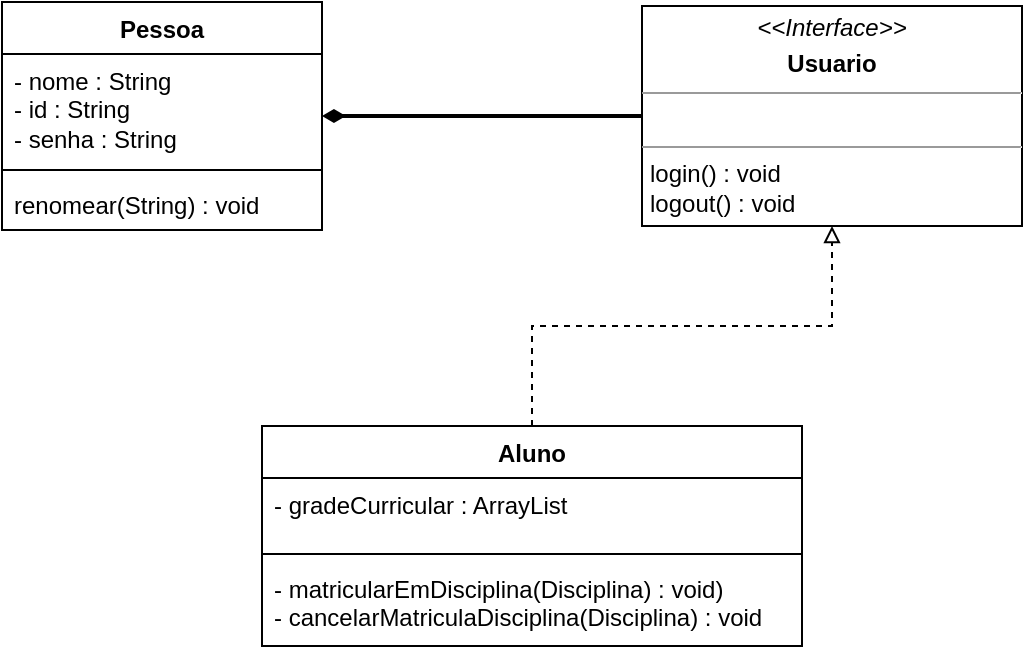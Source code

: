 <mxfile version="21.6.9">
  <diagram name="Page-1" id="8_IFPCRXsBgLcG05UPIM">
    <mxGraphModel dx="1330" dy="1387" grid="1" gridSize="10" guides="1" tooltips="1" connect="1" arrows="1" fold="1" page="1" pageScale="1" pageWidth="850" pageHeight="1100" math="0" shadow="0">
      <root>
        <mxCell id="0" />
        <mxCell id="1" parent="0" />
        <mxCell id="PoIcjcwzjBEKSIvmz-n4-20" style="edgeStyle=orthogonalEdgeStyle;rounded=0;orthogonalLoop=1;jettySize=auto;html=1;endArrow=none;endFill=0;startArrow=diamondThin;startFill=1;strokeWidth=2;" edge="1" parent="1" source="PoIcjcwzjBEKSIvmz-n4-3" target="PoIcjcwzjBEKSIvmz-n4-12">
          <mxGeometry relative="1" as="geometry" />
        </mxCell>
        <mxCell id="PoIcjcwzjBEKSIvmz-n4-3" value="Pessoa" style="swimlane;fontStyle=1;align=center;verticalAlign=top;childLayout=stackLayout;horizontal=1;startSize=26;horizontalStack=0;resizeParent=1;resizeParentMax=0;resizeLast=0;collapsible=1;marginBottom=0;whiteSpace=wrap;html=1;" vertex="1" parent="1">
          <mxGeometry x="170" y="360" width="160" height="114" as="geometry" />
        </mxCell>
        <mxCell id="PoIcjcwzjBEKSIvmz-n4-4" value="- nome : String&lt;br&gt;- id : String &lt;br&gt;- senha : String &lt;br&gt;" style="text;strokeColor=none;fillColor=none;align=left;verticalAlign=top;spacingLeft=4;spacingRight=4;overflow=hidden;rotatable=0;points=[[0,0.5],[1,0.5]];portConstraint=eastwest;whiteSpace=wrap;html=1;" vertex="1" parent="PoIcjcwzjBEKSIvmz-n4-3">
          <mxGeometry y="26" width="160" height="54" as="geometry" />
        </mxCell>
        <mxCell id="PoIcjcwzjBEKSIvmz-n4-5" value="" style="line;strokeWidth=1;fillColor=none;align=left;verticalAlign=middle;spacingTop=-1;spacingLeft=3;spacingRight=3;rotatable=0;labelPosition=right;points=[];portConstraint=eastwest;strokeColor=inherit;" vertex="1" parent="PoIcjcwzjBEKSIvmz-n4-3">
          <mxGeometry y="80" width="160" height="8" as="geometry" />
        </mxCell>
        <mxCell id="PoIcjcwzjBEKSIvmz-n4-6" value="renomear(String) : void" style="text;strokeColor=none;fillColor=none;align=left;verticalAlign=top;spacingLeft=4;spacingRight=4;overflow=hidden;rotatable=0;points=[[0,0.5],[1,0.5]];portConstraint=eastwest;whiteSpace=wrap;html=1;" vertex="1" parent="PoIcjcwzjBEKSIvmz-n4-3">
          <mxGeometry y="88" width="160" height="26" as="geometry" />
        </mxCell>
        <mxCell id="PoIcjcwzjBEKSIvmz-n4-12" value="&lt;p style=&quot;margin:0px;margin-top:4px;text-align:center;&quot;&gt;&lt;i&gt;&amp;lt;&amp;lt;Interface&amp;gt;&amp;gt;&lt;/i&gt;&lt;/p&gt;&lt;p style=&quot;margin:0px;margin-top:4px;text-align:center;&quot;&gt;&lt;b&gt;Usuario&lt;/b&gt;&lt;br&gt;&lt;/p&gt;&lt;hr size=&quot;1&quot;&gt;&lt;p style=&quot;margin:0px;margin-left:4px;&quot;&gt;&lt;br&gt;&lt;/p&gt;&lt;hr size=&quot;1&quot;&gt;&lt;p style=&quot;margin:0px;margin-left:4px;&quot;&gt;login() : void&lt;/p&gt;&lt;p style=&quot;margin:0px;margin-left:4px;&quot;&gt;logout() : void&lt;br&gt;&lt;/p&gt;" style="verticalAlign=top;align=left;overflow=fill;fontSize=12;fontFamily=Helvetica;html=1;whiteSpace=wrap;" vertex="1" parent="1">
          <mxGeometry x="490" y="362" width="190" height="110" as="geometry" />
        </mxCell>
        <mxCell id="PoIcjcwzjBEKSIvmz-n4-14" style="edgeStyle=orthogonalEdgeStyle;rounded=0;orthogonalLoop=1;jettySize=auto;html=1;exitX=0.5;exitY=1;exitDx=0;exitDy=0;" edge="1" parent="1" source="PoIcjcwzjBEKSIvmz-n4-12" target="PoIcjcwzjBEKSIvmz-n4-12">
          <mxGeometry relative="1" as="geometry" />
        </mxCell>
        <mxCell id="PoIcjcwzjBEKSIvmz-n4-19" style="edgeStyle=orthogonalEdgeStyle;rounded=0;orthogonalLoop=1;jettySize=auto;html=1;entryX=0.5;entryY=1;entryDx=0;entryDy=0;dashed=1;endArrow=block;endFill=0;" edge="1" parent="1" source="PoIcjcwzjBEKSIvmz-n4-15" target="PoIcjcwzjBEKSIvmz-n4-12">
          <mxGeometry relative="1" as="geometry" />
        </mxCell>
        <mxCell id="PoIcjcwzjBEKSIvmz-n4-15" value="Aluno" style="swimlane;fontStyle=1;align=center;verticalAlign=top;childLayout=stackLayout;horizontal=1;startSize=26;horizontalStack=0;resizeParent=1;resizeParentMax=0;resizeLast=0;collapsible=1;marginBottom=0;whiteSpace=wrap;html=1;" vertex="1" parent="1">
          <mxGeometry x="300" y="572" width="270" height="110" as="geometry" />
        </mxCell>
        <mxCell id="PoIcjcwzjBEKSIvmz-n4-16" value="- gradeCurricular : ArrayList" style="text;strokeColor=none;fillColor=none;align=left;verticalAlign=top;spacingLeft=4;spacingRight=4;overflow=hidden;rotatable=0;points=[[0,0.5],[1,0.5]];portConstraint=eastwest;whiteSpace=wrap;html=1;" vertex="1" parent="PoIcjcwzjBEKSIvmz-n4-15">
          <mxGeometry y="26" width="270" height="34" as="geometry" />
        </mxCell>
        <mxCell id="PoIcjcwzjBEKSIvmz-n4-17" value="" style="line;strokeWidth=1;fillColor=none;align=left;verticalAlign=middle;spacingTop=-1;spacingLeft=3;spacingRight=3;rotatable=0;labelPosition=right;points=[];portConstraint=eastwest;strokeColor=inherit;" vertex="1" parent="PoIcjcwzjBEKSIvmz-n4-15">
          <mxGeometry y="60" width="270" height="8" as="geometry" />
        </mxCell>
        <mxCell id="PoIcjcwzjBEKSIvmz-n4-18" value="&lt;div&gt;- matricularEmDisciplina(Disciplina) : void)&lt;/div&gt;&lt;div&gt;- cancelarMatriculaDisciplina(Disciplina) : void&lt;br&gt;&lt;/div&gt;" style="text;strokeColor=none;fillColor=none;align=left;verticalAlign=top;spacingLeft=4;spacingRight=4;overflow=hidden;rotatable=0;points=[[0,0.5],[1,0.5]];portConstraint=eastwest;whiteSpace=wrap;html=1;" vertex="1" parent="PoIcjcwzjBEKSIvmz-n4-15">
          <mxGeometry y="68" width="270" height="42" as="geometry" />
        </mxCell>
      </root>
    </mxGraphModel>
  </diagram>
</mxfile>
